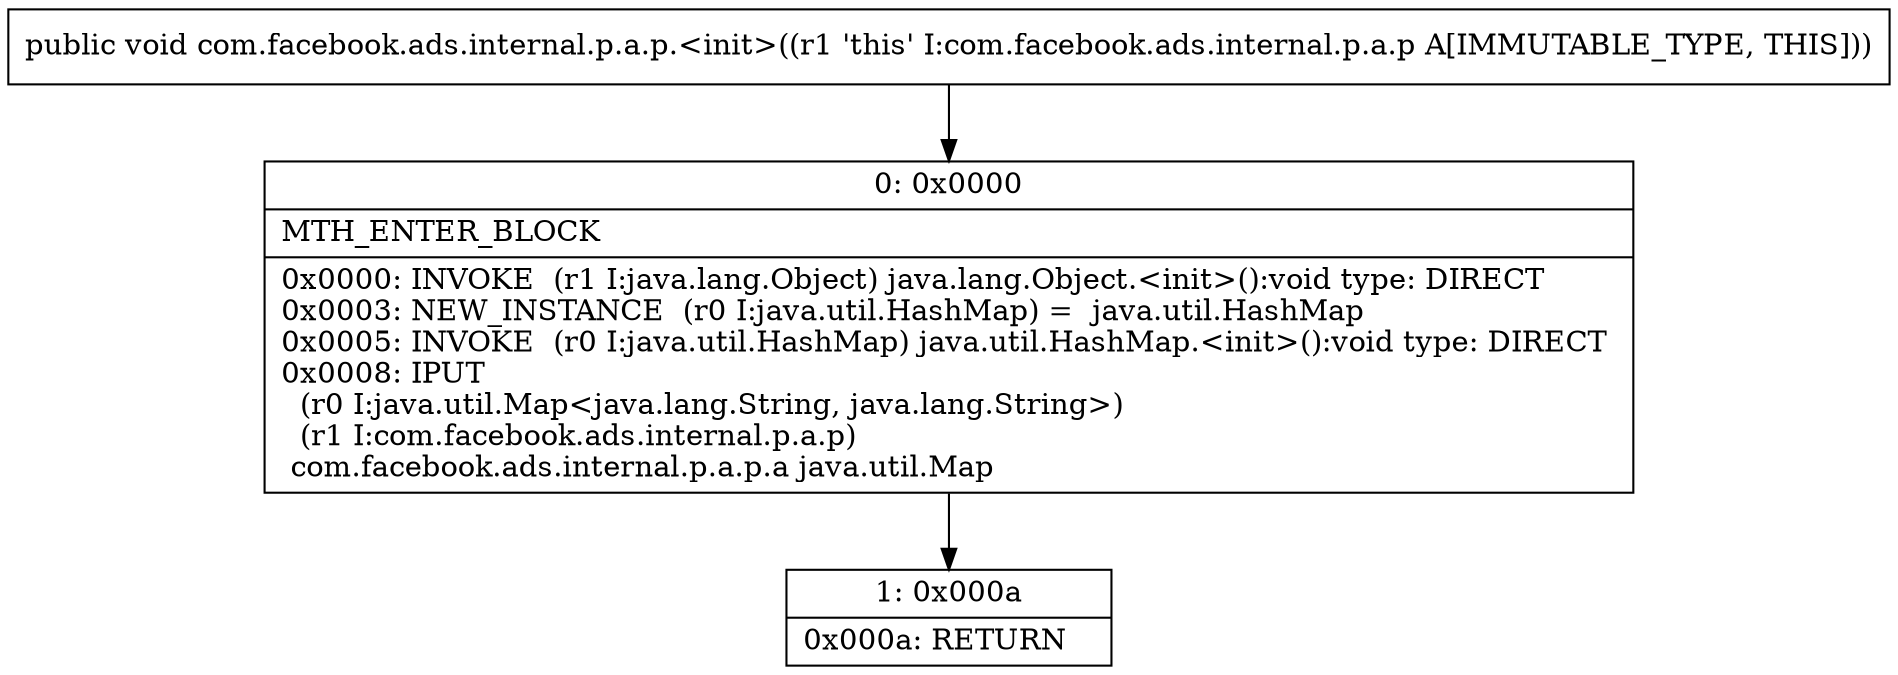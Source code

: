 digraph "CFG forcom.facebook.ads.internal.p.a.p.\<init\>()V" {
Node_0 [shape=record,label="{0\:\ 0x0000|MTH_ENTER_BLOCK\l|0x0000: INVOKE  (r1 I:java.lang.Object) java.lang.Object.\<init\>():void type: DIRECT \l0x0003: NEW_INSTANCE  (r0 I:java.util.HashMap) =  java.util.HashMap \l0x0005: INVOKE  (r0 I:java.util.HashMap) java.util.HashMap.\<init\>():void type: DIRECT \l0x0008: IPUT  \l  (r0 I:java.util.Map\<java.lang.String, java.lang.String\>)\l  (r1 I:com.facebook.ads.internal.p.a.p)\l com.facebook.ads.internal.p.a.p.a java.util.Map \l}"];
Node_1 [shape=record,label="{1\:\ 0x000a|0x000a: RETURN   \l}"];
MethodNode[shape=record,label="{public void com.facebook.ads.internal.p.a.p.\<init\>((r1 'this' I:com.facebook.ads.internal.p.a.p A[IMMUTABLE_TYPE, THIS])) }"];
MethodNode -> Node_0;
Node_0 -> Node_1;
}

